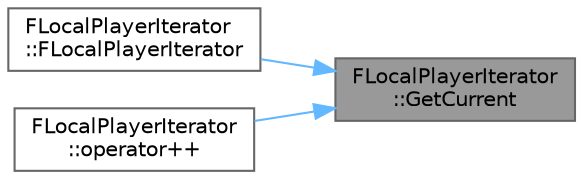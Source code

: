 digraph "FLocalPlayerIterator::GetCurrent"
{
 // INTERACTIVE_SVG=YES
 // LATEX_PDF_SIZE
  bgcolor="transparent";
  edge [fontname=Helvetica,fontsize=10,labelfontname=Helvetica,labelfontsize=10];
  node [fontname=Helvetica,fontsize=10,shape=box,height=0.2,width=0.4];
  rankdir="RL";
  Node1 [id="Node000001",label="FLocalPlayerIterator\l::GetCurrent",height=0.2,width=0.4,color="gray40", fillcolor="grey60", style="filled", fontcolor="black",tooltip=" "];
  Node1 -> Node2 [id="edge1_Node000001_Node000002",dir="back",color="steelblue1",style="solid",tooltip=" "];
  Node2 [id="Node000002",label="FLocalPlayerIterator\l::FLocalPlayerIterator",height=0.2,width=0.4,color="grey40", fillcolor="white", style="filled",URL="$d7/d4a/classFLocalPlayerIterator.html#ad8a988a8c5ca00a5ecd3aec4b55f893e",tooltip=" "];
  Node1 -> Node3 [id="edge2_Node000001_Node000003",dir="back",color="steelblue1",style="solid",tooltip=" "];
  Node3 [id="Node000003",label="FLocalPlayerIterator\l::operator++",height=0.2,width=0.4,color="grey40", fillcolor="white", style="filled",URL="$d7/d4a/classFLocalPlayerIterator.html#a42ba813d56fd8ba240b99b6da94a41e9",tooltip=" "];
}
